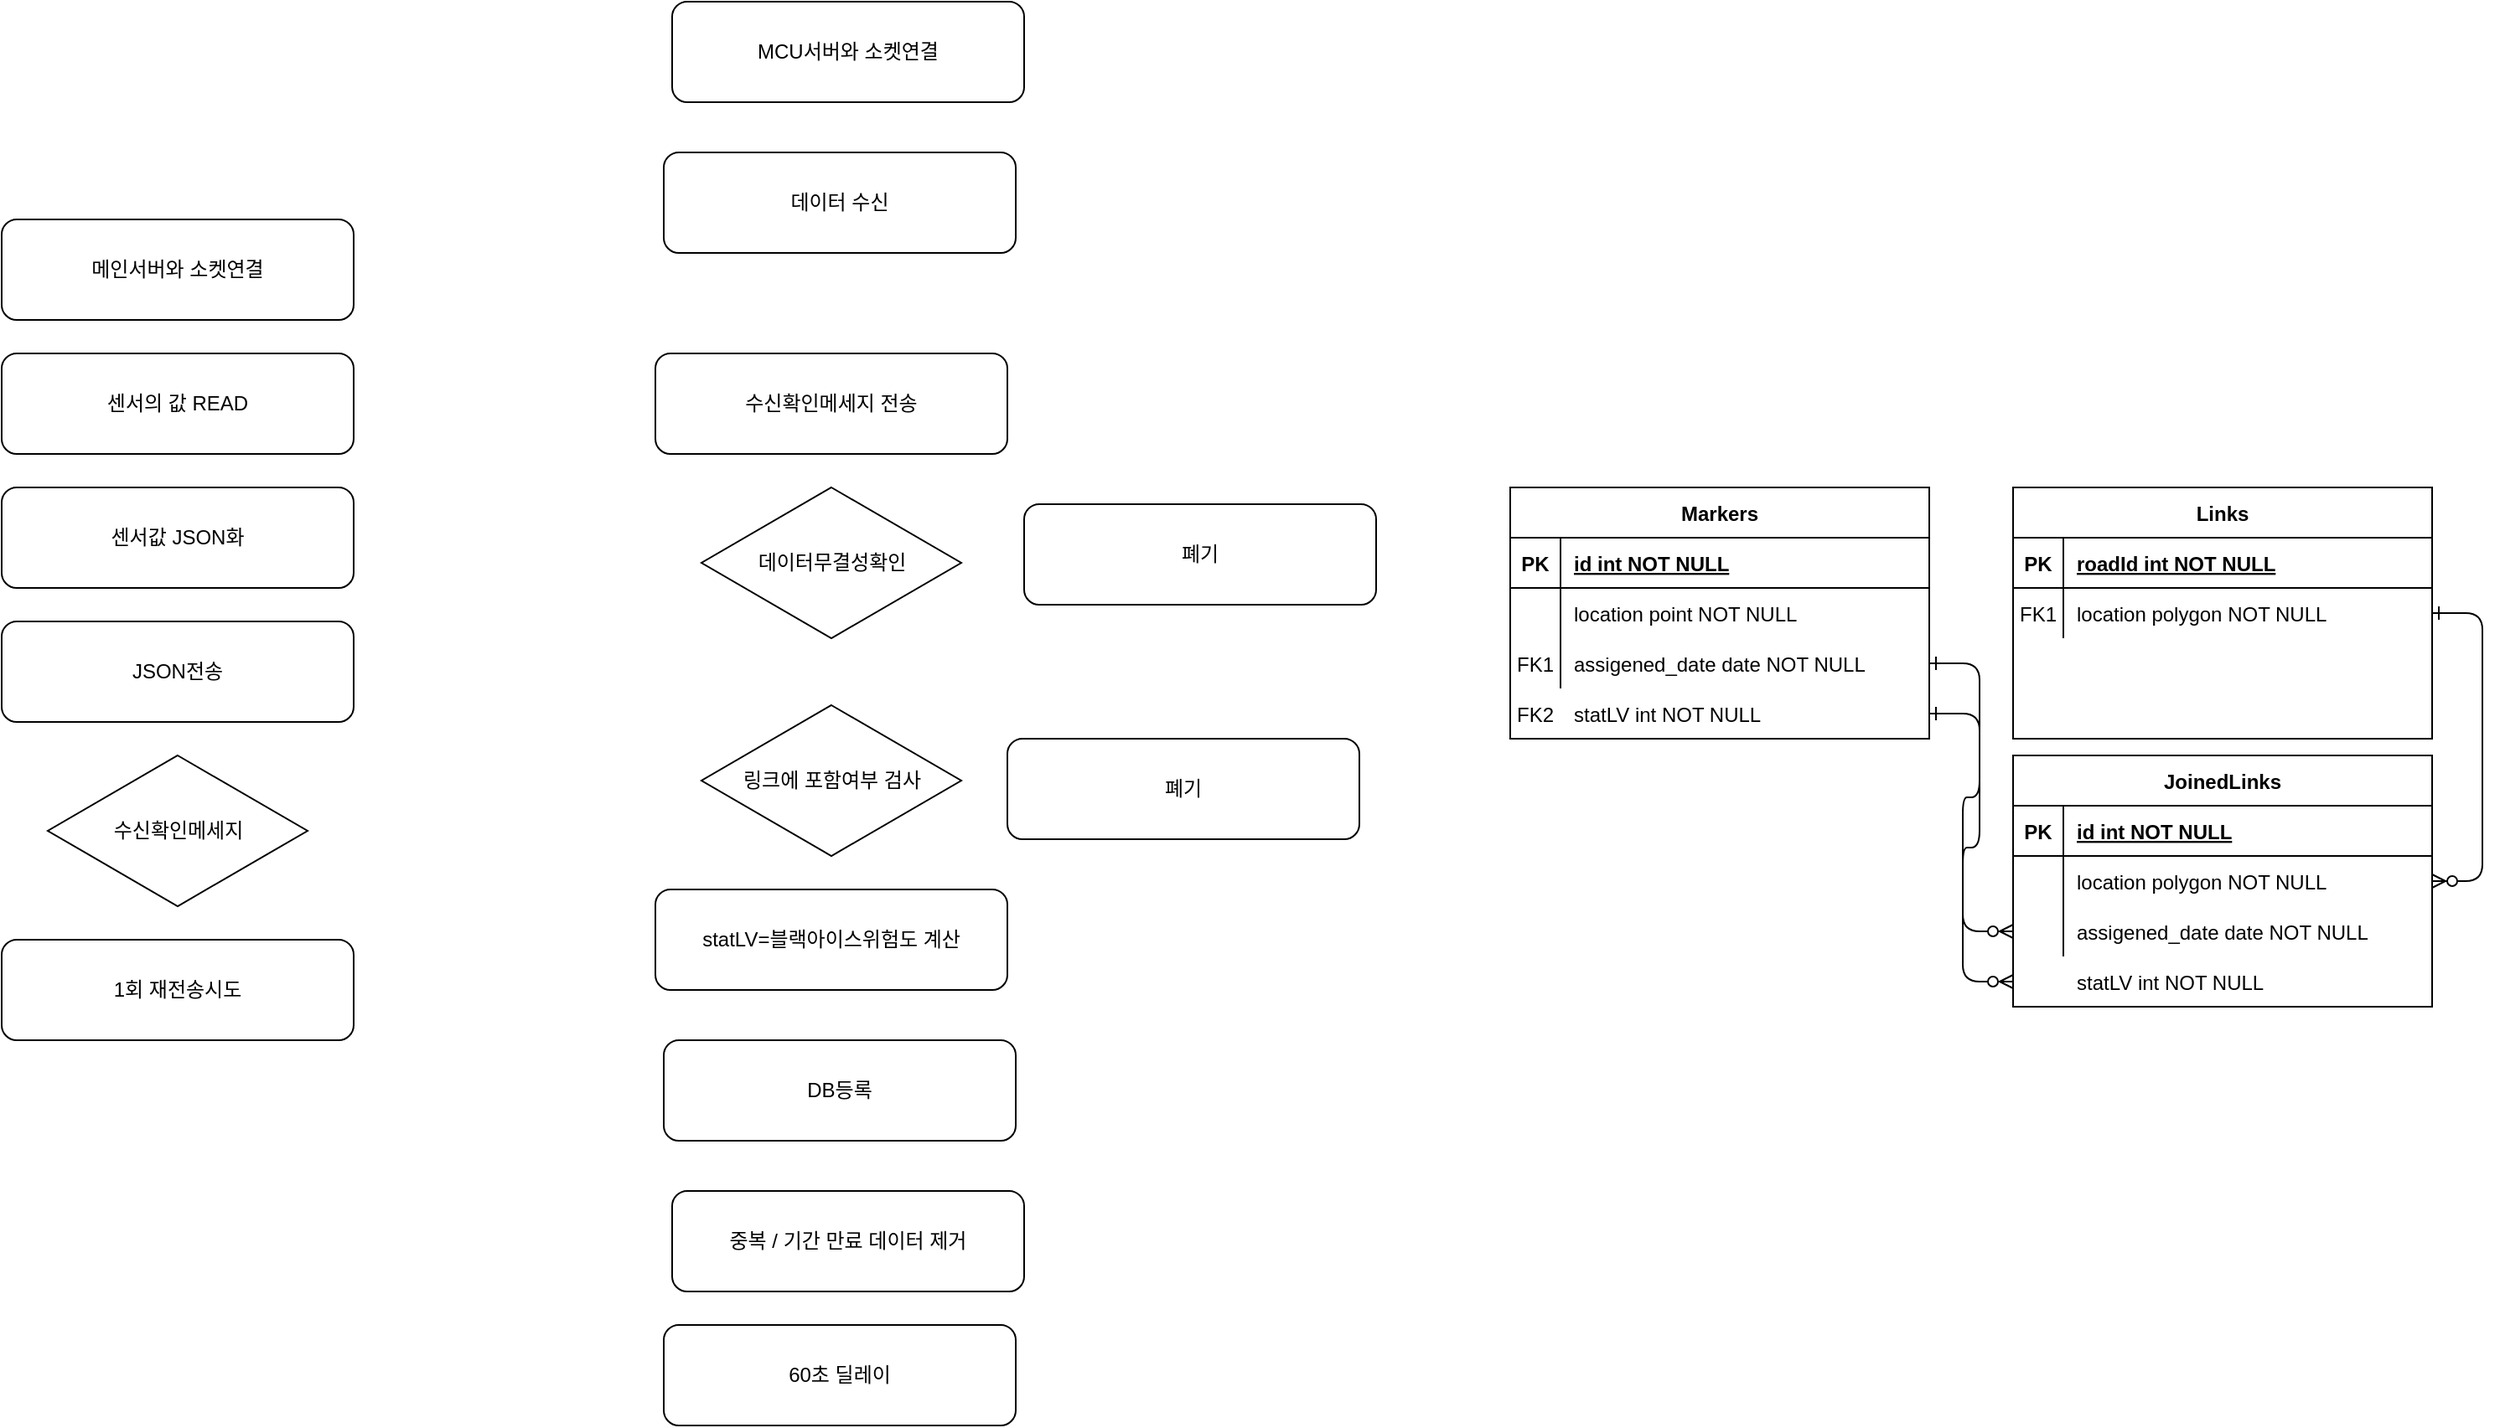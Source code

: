 <mxfile version="20.5.3" type="github">
  <diagram id="R2lEEEUBdFMjLlhIrx00" name="Page-1">
    <mxGraphModel dx="2590" dy="1350" grid="1" gridSize="10" guides="1" tooltips="1" connect="1" arrows="1" fold="1" page="1" pageScale="1" pageWidth="850" pageHeight="1100" math="0" shadow="0" extFonts="Permanent Marker^https://fonts.googleapis.com/css?family=Permanent+Marker">
      <root>
        <mxCell id="0" />
        <mxCell id="1" parent="0" />
        <mxCell id="C-vyLk0tnHw3VtMMgP7b-12" value="" style="edgeStyle=entityRelationEdgeStyle;endArrow=ERzeroToMany;startArrow=ERone;endFill=1;startFill=0;exitX=1;exitY=0.5;exitDx=0;exitDy=0;" parent="1" source="C-vyLk0tnHw3VtMMgP7b-6" target="C-vyLk0tnHw3VtMMgP7b-17" edge="1">
          <mxGeometry width="100" height="100" relative="1" as="geometry">
            <mxPoint x="330" y="470" as="sourcePoint" />
            <mxPoint x="390" y="495" as="targetPoint" />
          </mxGeometry>
        </mxCell>
        <mxCell id="C-vyLk0tnHw3VtMMgP7b-2" value="Links" style="shape=table;startSize=30;container=1;collapsible=1;childLayout=tableLayout;fixedRows=1;rowLines=0;fontStyle=1;align=center;resizeLast=1;" parent="1" vertex="1">
          <mxGeometry x="380" y="410" width="250" height="150" as="geometry" />
        </mxCell>
        <mxCell id="C-vyLk0tnHw3VtMMgP7b-3" value="" style="shape=partialRectangle;collapsible=0;dropTarget=0;pointerEvents=0;fillColor=none;points=[[0,0.5],[1,0.5]];portConstraint=eastwest;top=0;left=0;right=0;bottom=1;" parent="C-vyLk0tnHw3VtMMgP7b-2" vertex="1">
          <mxGeometry y="30" width="250" height="30" as="geometry" />
        </mxCell>
        <mxCell id="C-vyLk0tnHw3VtMMgP7b-4" value="PK" style="shape=partialRectangle;overflow=hidden;connectable=0;fillColor=none;top=0;left=0;bottom=0;right=0;fontStyle=1;" parent="C-vyLk0tnHw3VtMMgP7b-3" vertex="1">
          <mxGeometry width="30" height="30" as="geometry">
            <mxRectangle width="30" height="30" as="alternateBounds" />
          </mxGeometry>
        </mxCell>
        <mxCell id="C-vyLk0tnHw3VtMMgP7b-5" value="roadId int NOT NULL " style="shape=partialRectangle;overflow=hidden;connectable=0;fillColor=none;top=0;left=0;bottom=0;right=0;align=left;spacingLeft=6;fontStyle=5;" parent="C-vyLk0tnHw3VtMMgP7b-3" vertex="1">
          <mxGeometry x="30" width="220" height="30" as="geometry">
            <mxRectangle width="220" height="30" as="alternateBounds" />
          </mxGeometry>
        </mxCell>
        <mxCell id="C-vyLk0tnHw3VtMMgP7b-6" value="" style="shape=partialRectangle;collapsible=0;dropTarget=0;pointerEvents=0;fillColor=none;points=[[0,0.5],[1,0.5]];portConstraint=eastwest;top=0;left=0;right=0;bottom=0;" parent="C-vyLk0tnHw3VtMMgP7b-2" vertex="1">
          <mxGeometry y="60" width="250" height="30" as="geometry" />
        </mxCell>
        <mxCell id="C-vyLk0tnHw3VtMMgP7b-7" value="FK1" style="shape=partialRectangle;overflow=hidden;connectable=0;fillColor=none;top=0;left=0;bottom=0;right=0;" parent="C-vyLk0tnHw3VtMMgP7b-6" vertex="1">
          <mxGeometry width="30" height="30" as="geometry">
            <mxRectangle width="30" height="30" as="alternateBounds" />
          </mxGeometry>
        </mxCell>
        <mxCell id="C-vyLk0tnHw3VtMMgP7b-8" value="location polygon NOT NULL" style="shape=partialRectangle;overflow=hidden;connectable=0;fillColor=none;top=0;left=0;bottom=0;right=0;align=left;spacingLeft=6;" parent="C-vyLk0tnHw3VtMMgP7b-6" vertex="1">
          <mxGeometry x="30" width="220" height="30" as="geometry">
            <mxRectangle width="220" height="30" as="alternateBounds" />
          </mxGeometry>
        </mxCell>
        <mxCell id="C-vyLk0tnHw3VtMMgP7b-13" value="JoinedLinks" style="shape=table;startSize=30;container=1;collapsible=1;childLayout=tableLayout;fixedRows=1;rowLines=0;fontStyle=1;align=center;resizeLast=1;" parent="1" vertex="1">
          <mxGeometry x="380" y="570" width="250" height="150" as="geometry" />
        </mxCell>
        <mxCell id="C-vyLk0tnHw3VtMMgP7b-14" value="" style="shape=partialRectangle;collapsible=0;dropTarget=0;pointerEvents=0;fillColor=none;points=[[0,0.5],[1,0.5]];portConstraint=eastwest;top=0;left=0;right=0;bottom=1;" parent="C-vyLk0tnHw3VtMMgP7b-13" vertex="1">
          <mxGeometry y="30" width="250" height="30" as="geometry" />
        </mxCell>
        <mxCell id="C-vyLk0tnHw3VtMMgP7b-15" value="PK" style="shape=partialRectangle;overflow=hidden;connectable=0;fillColor=none;top=0;left=0;bottom=0;right=0;fontStyle=1;" parent="C-vyLk0tnHw3VtMMgP7b-14" vertex="1">
          <mxGeometry width="30" height="30" as="geometry">
            <mxRectangle width="30" height="30" as="alternateBounds" />
          </mxGeometry>
        </mxCell>
        <mxCell id="C-vyLk0tnHw3VtMMgP7b-16" value="id int NOT NULL " style="shape=partialRectangle;overflow=hidden;connectable=0;fillColor=none;top=0;left=0;bottom=0;right=0;align=left;spacingLeft=6;fontStyle=5;" parent="C-vyLk0tnHw3VtMMgP7b-14" vertex="1">
          <mxGeometry x="30" width="220" height="30" as="geometry">
            <mxRectangle width="220" height="30" as="alternateBounds" />
          </mxGeometry>
        </mxCell>
        <mxCell id="C-vyLk0tnHw3VtMMgP7b-17" value="" style="shape=partialRectangle;collapsible=0;dropTarget=0;pointerEvents=0;fillColor=none;points=[[0,0.5],[1,0.5]];portConstraint=eastwest;top=0;left=0;right=0;bottom=0;" parent="C-vyLk0tnHw3VtMMgP7b-13" vertex="1">
          <mxGeometry y="60" width="250" height="30" as="geometry" />
        </mxCell>
        <mxCell id="C-vyLk0tnHw3VtMMgP7b-18" value="" style="shape=partialRectangle;overflow=hidden;connectable=0;fillColor=none;top=0;left=0;bottom=0;right=0;" parent="C-vyLk0tnHw3VtMMgP7b-17" vertex="1">
          <mxGeometry width="30" height="30" as="geometry">
            <mxRectangle width="30" height="30" as="alternateBounds" />
          </mxGeometry>
        </mxCell>
        <mxCell id="C-vyLk0tnHw3VtMMgP7b-19" value="location polygon NOT NULL" style="shape=partialRectangle;overflow=hidden;connectable=0;fillColor=none;top=0;left=0;bottom=0;right=0;align=left;spacingLeft=6;" parent="C-vyLk0tnHw3VtMMgP7b-17" vertex="1">
          <mxGeometry x="30" width="220" height="30" as="geometry">
            <mxRectangle width="220" height="30" as="alternateBounds" />
          </mxGeometry>
        </mxCell>
        <mxCell id="C-vyLk0tnHw3VtMMgP7b-20" value="" style="shape=partialRectangle;collapsible=0;dropTarget=0;pointerEvents=0;fillColor=none;points=[[0,0.5],[1,0.5]];portConstraint=eastwest;top=0;left=0;right=0;bottom=0;" parent="C-vyLk0tnHw3VtMMgP7b-13" vertex="1">
          <mxGeometry y="90" width="250" height="30" as="geometry" />
        </mxCell>
        <mxCell id="C-vyLk0tnHw3VtMMgP7b-21" value="" style="shape=partialRectangle;overflow=hidden;connectable=0;fillColor=none;top=0;left=0;bottom=0;right=0;" parent="C-vyLk0tnHw3VtMMgP7b-20" vertex="1">
          <mxGeometry width="30" height="30" as="geometry">
            <mxRectangle width="30" height="30" as="alternateBounds" />
          </mxGeometry>
        </mxCell>
        <mxCell id="C-vyLk0tnHw3VtMMgP7b-22" value="assigened_date date NOT NULL" style="shape=partialRectangle;overflow=hidden;connectable=0;fillColor=none;top=0;left=0;bottom=0;right=0;align=left;spacingLeft=6;" parent="C-vyLk0tnHw3VtMMgP7b-20" vertex="1">
          <mxGeometry x="30" width="220" height="30" as="geometry">
            <mxRectangle width="220" height="30" as="alternateBounds" />
          </mxGeometry>
        </mxCell>
        <mxCell id="Ovf4ETBnsbxeACznnd65-10" value="" style="shape=partialRectangle;collapsible=0;dropTarget=0;pointerEvents=0;fillColor=none;points=[[0,0.5],[1,0.5]];portConstraint=eastwest;top=0;left=0;right=0;bottom=0;" vertex="1" parent="1">
          <mxGeometry x="380" y="690" width="250" height="30" as="geometry" />
        </mxCell>
        <mxCell id="Ovf4ETBnsbxeACznnd65-11" value="" style="shape=partialRectangle;overflow=hidden;connectable=0;fillColor=none;top=0;left=0;bottom=0;right=0;" vertex="1" parent="Ovf4ETBnsbxeACznnd65-10">
          <mxGeometry width="30" height="30" as="geometry">
            <mxRectangle width="30" height="30" as="alternateBounds" />
          </mxGeometry>
        </mxCell>
        <mxCell id="Ovf4ETBnsbxeACznnd65-12" value="statLV int NOT NULL" style="shape=partialRectangle;overflow=hidden;connectable=0;fillColor=none;top=0;left=0;bottom=0;right=0;align=left;spacingLeft=6;" vertex="1" parent="Ovf4ETBnsbxeACznnd65-10">
          <mxGeometry x="30" width="220" height="30" as="geometry">
            <mxRectangle width="220" height="30" as="alternateBounds" />
          </mxGeometry>
        </mxCell>
        <mxCell id="Ovf4ETBnsbxeACznnd65-15" value="Markers" style="shape=table;startSize=30;container=1;collapsible=1;childLayout=tableLayout;fixedRows=1;rowLines=0;fontStyle=1;align=center;resizeLast=1;" vertex="1" parent="1">
          <mxGeometry x="80" y="410" width="250" height="150" as="geometry" />
        </mxCell>
        <mxCell id="Ovf4ETBnsbxeACznnd65-16" value="" style="shape=partialRectangle;collapsible=0;dropTarget=0;pointerEvents=0;fillColor=none;points=[[0,0.5],[1,0.5]];portConstraint=eastwest;top=0;left=0;right=0;bottom=1;" vertex="1" parent="Ovf4ETBnsbxeACznnd65-15">
          <mxGeometry y="30" width="250" height="30" as="geometry" />
        </mxCell>
        <mxCell id="Ovf4ETBnsbxeACznnd65-17" value="PK" style="shape=partialRectangle;overflow=hidden;connectable=0;fillColor=none;top=0;left=0;bottom=0;right=0;fontStyle=1;" vertex="1" parent="Ovf4ETBnsbxeACznnd65-16">
          <mxGeometry width="30" height="30" as="geometry">
            <mxRectangle width="30" height="30" as="alternateBounds" />
          </mxGeometry>
        </mxCell>
        <mxCell id="Ovf4ETBnsbxeACznnd65-18" value="id int NOT NULL " style="shape=partialRectangle;overflow=hidden;connectable=0;fillColor=none;top=0;left=0;bottom=0;right=0;align=left;spacingLeft=6;fontStyle=5;" vertex="1" parent="Ovf4ETBnsbxeACznnd65-16">
          <mxGeometry x="30" width="220" height="30" as="geometry">
            <mxRectangle width="220" height="30" as="alternateBounds" />
          </mxGeometry>
        </mxCell>
        <mxCell id="Ovf4ETBnsbxeACznnd65-19" value="" style="shape=partialRectangle;collapsible=0;dropTarget=0;pointerEvents=0;fillColor=none;points=[[0,0.5],[1,0.5]];portConstraint=eastwest;top=0;left=0;right=0;bottom=0;" vertex="1" parent="Ovf4ETBnsbxeACznnd65-15">
          <mxGeometry y="60" width="250" height="30" as="geometry" />
        </mxCell>
        <mxCell id="Ovf4ETBnsbxeACznnd65-20" value="" style="shape=partialRectangle;overflow=hidden;connectable=0;fillColor=none;top=0;left=0;bottom=0;right=0;" vertex="1" parent="Ovf4ETBnsbxeACznnd65-19">
          <mxGeometry width="30" height="30" as="geometry">
            <mxRectangle width="30" height="30" as="alternateBounds" />
          </mxGeometry>
        </mxCell>
        <mxCell id="Ovf4ETBnsbxeACznnd65-21" value="location point NOT NULL" style="shape=partialRectangle;overflow=hidden;connectable=0;fillColor=none;top=0;left=0;bottom=0;right=0;align=left;spacingLeft=6;" vertex="1" parent="Ovf4ETBnsbxeACznnd65-19">
          <mxGeometry x="30" width="220" height="30" as="geometry">
            <mxRectangle width="220" height="30" as="alternateBounds" />
          </mxGeometry>
        </mxCell>
        <mxCell id="Ovf4ETBnsbxeACznnd65-22" value="" style="shape=partialRectangle;collapsible=0;dropTarget=0;pointerEvents=0;fillColor=none;points=[[0,0.5],[1,0.5]];portConstraint=eastwest;top=0;left=0;right=0;bottom=0;" vertex="1" parent="Ovf4ETBnsbxeACznnd65-15">
          <mxGeometry y="90" width="250" height="30" as="geometry" />
        </mxCell>
        <mxCell id="Ovf4ETBnsbxeACznnd65-23" value="FK1" style="shape=partialRectangle;overflow=hidden;connectable=0;fillColor=none;top=0;left=0;bottom=0;right=0;" vertex="1" parent="Ovf4ETBnsbxeACznnd65-22">
          <mxGeometry width="30" height="30" as="geometry">
            <mxRectangle width="30" height="30" as="alternateBounds" />
          </mxGeometry>
        </mxCell>
        <mxCell id="Ovf4ETBnsbxeACznnd65-24" value="assigened_date date NOT NULL" style="shape=partialRectangle;overflow=hidden;connectable=0;fillColor=none;top=0;left=0;bottom=0;right=0;align=left;spacingLeft=6;" vertex="1" parent="Ovf4ETBnsbxeACznnd65-22">
          <mxGeometry x="30" width="220" height="30" as="geometry">
            <mxRectangle width="220" height="30" as="alternateBounds" />
          </mxGeometry>
        </mxCell>
        <mxCell id="Ovf4ETBnsbxeACznnd65-26" value="" style="shape=partialRectangle;collapsible=0;dropTarget=0;pointerEvents=0;fillColor=none;points=[[0,0.5],[1,0.5]];portConstraint=eastwest;top=0;left=0;right=0;bottom=0;" vertex="1" parent="1">
          <mxGeometry x="80" y="530" width="250" height="30" as="geometry" />
        </mxCell>
        <mxCell id="Ovf4ETBnsbxeACznnd65-27" value="" style="shape=partialRectangle;overflow=hidden;connectable=0;fillColor=none;top=0;left=0;bottom=0;right=0;" vertex="1" parent="Ovf4ETBnsbxeACznnd65-26">
          <mxGeometry width="30" height="30" as="geometry">
            <mxRectangle width="30" height="30" as="alternateBounds" />
          </mxGeometry>
        </mxCell>
        <mxCell id="Ovf4ETBnsbxeACznnd65-28" value="statLV int NOT NULL" style="shape=partialRectangle;overflow=hidden;connectable=0;fillColor=none;top=0;left=0;bottom=0;right=0;align=left;spacingLeft=6;" vertex="1" parent="Ovf4ETBnsbxeACznnd65-26">
          <mxGeometry x="30" width="220" height="30" as="geometry">
            <mxRectangle width="220" height="30" as="alternateBounds" />
          </mxGeometry>
        </mxCell>
        <mxCell id="Ovf4ETBnsbxeACznnd65-30" value="FK2" style="shape=partialRectangle;overflow=hidden;connectable=0;fillColor=none;top=0;left=0;bottom=0;right=0;" vertex="1" parent="1">
          <mxGeometry x="70" y="510" width="50" height="70" as="geometry">
            <mxRectangle width="30" height="30" as="alternateBounds" />
          </mxGeometry>
        </mxCell>
        <mxCell id="Ovf4ETBnsbxeACznnd65-31" value="" style="edgeStyle=entityRelationEdgeStyle;endArrow=ERzeroToMany;startArrow=ERone;endFill=1;startFill=0;entryX=0;entryY=0.5;entryDx=0;entryDy=0;exitX=1;exitY=0.5;exitDx=0;exitDy=0;" edge="1" parent="1" source="Ovf4ETBnsbxeACznnd65-22" target="C-vyLk0tnHw3VtMMgP7b-20">
          <mxGeometry width="100" height="100" relative="1" as="geometry">
            <mxPoint x="80" y="510" as="sourcePoint" />
            <mxPoint x="640" y="655" as="targetPoint" />
          </mxGeometry>
        </mxCell>
        <mxCell id="Ovf4ETBnsbxeACznnd65-32" value="" style="edgeStyle=entityRelationEdgeStyle;endArrow=ERzeroToMany;startArrow=ERone;endFill=1;startFill=0;entryX=0;entryY=0.5;entryDx=0;entryDy=0;exitX=1;exitY=0.5;exitDx=0;exitDy=0;" edge="1" parent="1" source="Ovf4ETBnsbxeACznnd65-26" target="Ovf4ETBnsbxeACznnd65-10">
          <mxGeometry width="100" height="100" relative="1" as="geometry">
            <mxPoint x="90" y="520" as="sourcePoint" />
            <mxPoint x="390" y="685" as="targetPoint" />
          </mxGeometry>
        </mxCell>
        <mxCell id="Ovf4ETBnsbxeACznnd65-34" value="센서값 JSON화" style="rounded=1;whiteSpace=wrap;html=1;strokeColor=default;fontFamily=Helvetica;fontSize=12;fontColor=default;fillColor=none;" vertex="1" parent="1">
          <mxGeometry x="-820" y="410" width="210" height="60" as="geometry" />
        </mxCell>
        <mxCell id="Ovf4ETBnsbxeACznnd65-35" value="1회 재전송시도" style="rounded=1;whiteSpace=wrap;html=1;strokeColor=default;fontFamily=Helvetica;fontSize=12;fontColor=default;fillColor=none;" vertex="1" parent="1">
          <mxGeometry x="-820" y="680" width="210" height="60" as="geometry" />
        </mxCell>
        <mxCell id="Ovf4ETBnsbxeACznnd65-36" value="JSON전송" style="rounded=1;whiteSpace=wrap;html=1;strokeColor=default;fontFamily=Helvetica;fontSize=12;fontColor=default;fillColor=none;" vertex="1" parent="1">
          <mxGeometry x="-820" y="490" width="210" height="60" as="geometry" />
        </mxCell>
        <mxCell id="Ovf4ETBnsbxeACznnd65-37" value="메인서버와 소켓연결" style="rounded=1;whiteSpace=wrap;html=1;strokeColor=default;fontFamily=Helvetica;fontSize=12;fontColor=default;fillColor=none;" vertex="1" parent="1">
          <mxGeometry x="-820" y="250" width="210" height="60" as="geometry" />
        </mxCell>
        <mxCell id="Ovf4ETBnsbxeACznnd65-38" value="센서의 값 READ" style="rounded=1;whiteSpace=wrap;html=1;strokeColor=default;fontFamily=Helvetica;fontSize=12;fontColor=default;fillColor=none;" vertex="1" parent="1">
          <mxGeometry x="-820" y="330" width="210" height="60" as="geometry" />
        </mxCell>
        <mxCell id="Ovf4ETBnsbxeACznnd65-39" value="수신확인메세지" style="rhombus;whiteSpace=wrap;html=1;strokeColor=default;fontFamily=Helvetica;fontSize=12;fontColor=default;fillColor=none;" vertex="1" parent="1">
          <mxGeometry x="-792.5" y="570" width="155" height="90" as="geometry" />
        </mxCell>
        <mxCell id="Ovf4ETBnsbxeACznnd65-41" value="statLV=블랙아이스위험도 계산" style="rounded=1;whiteSpace=wrap;html=1;strokeColor=default;fontFamily=Helvetica;fontSize=12;fontColor=default;fillColor=none;" vertex="1" parent="1">
          <mxGeometry x="-430" y="650" width="210" height="60" as="geometry" />
        </mxCell>
        <mxCell id="Ovf4ETBnsbxeACznnd65-42" value="폐기" style="rounded=1;whiteSpace=wrap;html=1;strokeColor=default;fontFamily=Helvetica;fontSize=12;fontColor=default;fillColor=none;" vertex="1" parent="1">
          <mxGeometry x="-210" y="420" width="210" height="60" as="geometry" />
        </mxCell>
        <mxCell id="Ovf4ETBnsbxeACznnd65-43" value="MCU서버와 소켓연결" style="rounded=1;whiteSpace=wrap;html=1;strokeColor=default;fontFamily=Helvetica;fontSize=12;fontColor=default;fillColor=none;" vertex="1" parent="1">
          <mxGeometry x="-420" y="120" width="210" height="60" as="geometry" />
        </mxCell>
        <mxCell id="Ovf4ETBnsbxeACznnd65-44" value="수신확인메세지 전송" style="rounded=1;whiteSpace=wrap;html=1;strokeColor=default;fontFamily=Helvetica;fontSize=12;fontColor=default;fillColor=none;" vertex="1" parent="1">
          <mxGeometry x="-430" y="330" width="210" height="60" as="geometry" />
        </mxCell>
        <mxCell id="Ovf4ETBnsbxeACznnd65-45" value="데이터무결성확인" style="rhombus;whiteSpace=wrap;html=1;strokeColor=default;fontFamily=Helvetica;fontSize=12;fontColor=default;fillColor=none;" vertex="1" parent="1">
          <mxGeometry x="-402.5" y="410" width="155" height="90" as="geometry" />
        </mxCell>
        <mxCell id="Ovf4ETBnsbxeACznnd65-46" value="링크에 포함여부 검사" style="rhombus;whiteSpace=wrap;html=1;strokeColor=default;fontFamily=Helvetica;fontSize=12;fontColor=default;fillColor=none;" vertex="1" parent="1">
          <mxGeometry x="-402.5" y="540" width="155" height="90" as="geometry" />
        </mxCell>
        <mxCell id="Ovf4ETBnsbxeACznnd65-47" value="폐기" style="rounded=1;whiteSpace=wrap;html=1;strokeColor=default;fontFamily=Helvetica;fontSize=12;fontColor=default;fillColor=none;" vertex="1" parent="1">
          <mxGeometry x="-220" y="560" width="210" height="60" as="geometry" />
        </mxCell>
        <mxCell id="Ovf4ETBnsbxeACznnd65-48" value="DB등록" style="rounded=1;whiteSpace=wrap;html=1;strokeColor=default;fontFamily=Helvetica;fontSize=12;fontColor=default;fillColor=none;" vertex="1" parent="1">
          <mxGeometry x="-425" y="740" width="210" height="60" as="geometry" />
        </mxCell>
        <mxCell id="Ovf4ETBnsbxeACznnd65-49" value="중복 / 기간 만료 데이터 제거" style="rounded=1;whiteSpace=wrap;html=1;strokeColor=default;fontFamily=Helvetica;fontSize=12;fontColor=default;fillColor=none;" vertex="1" parent="1">
          <mxGeometry x="-420" y="830" width="210" height="60" as="geometry" />
        </mxCell>
        <mxCell id="Ovf4ETBnsbxeACznnd65-50" value="60초 딜레이" style="rounded=1;whiteSpace=wrap;html=1;strokeColor=default;fontFamily=Helvetica;fontSize=12;fontColor=default;fillColor=none;" vertex="1" parent="1">
          <mxGeometry x="-425" y="910" width="210" height="60" as="geometry" />
        </mxCell>
        <mxCell id="Ovf4ETBnsbxeACznnd65-51" value="데이터 수신" style="rounded=1;whiteSpace=wrap;html=1;strokeColor=default;fontFamily=Helvetica;fontSize=12;fontColor=default;fillColor=none;" vertex="1" parent="1">
          <mxGeometry x="-425" y="210" width="210" height="60" as="geometry" />
        </mxCell>
      </root>
    </mxGraphModel>
  </diagram>
</mxfile>
